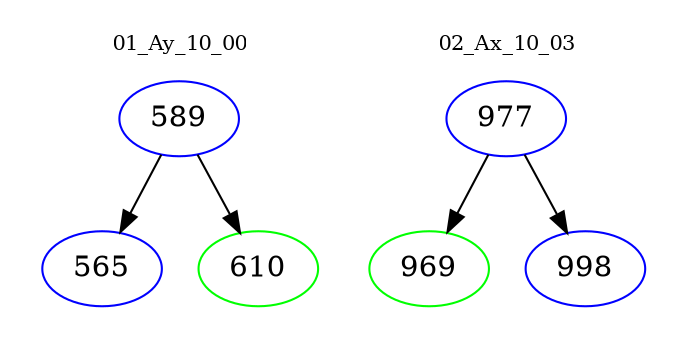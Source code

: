 digraph{
subgraph cluster_0 {
color = white
label = "01_Ay_10_00";
fontsize=10;
T0_589 [label="589", color="blue"]
T0_589 -> T0_565 [color="black"]
T0_565 [label="565", color="blue"]
T0_589 -> T0_610 [color="black"]
T0_610 [label="610", color="green"]
}
subgraph cluster_1 {
color = white
label = "02_Ax_10_03";
fontsize=10;
T1_977 [label="977", color="blue"]
T1_977 -> T1_969 [color="black"]
T1_969 [label="969", color="green"]
T1_977 -> T1_998 [color="black"]
T1_998 [label="998", color="blue"]
}
}

